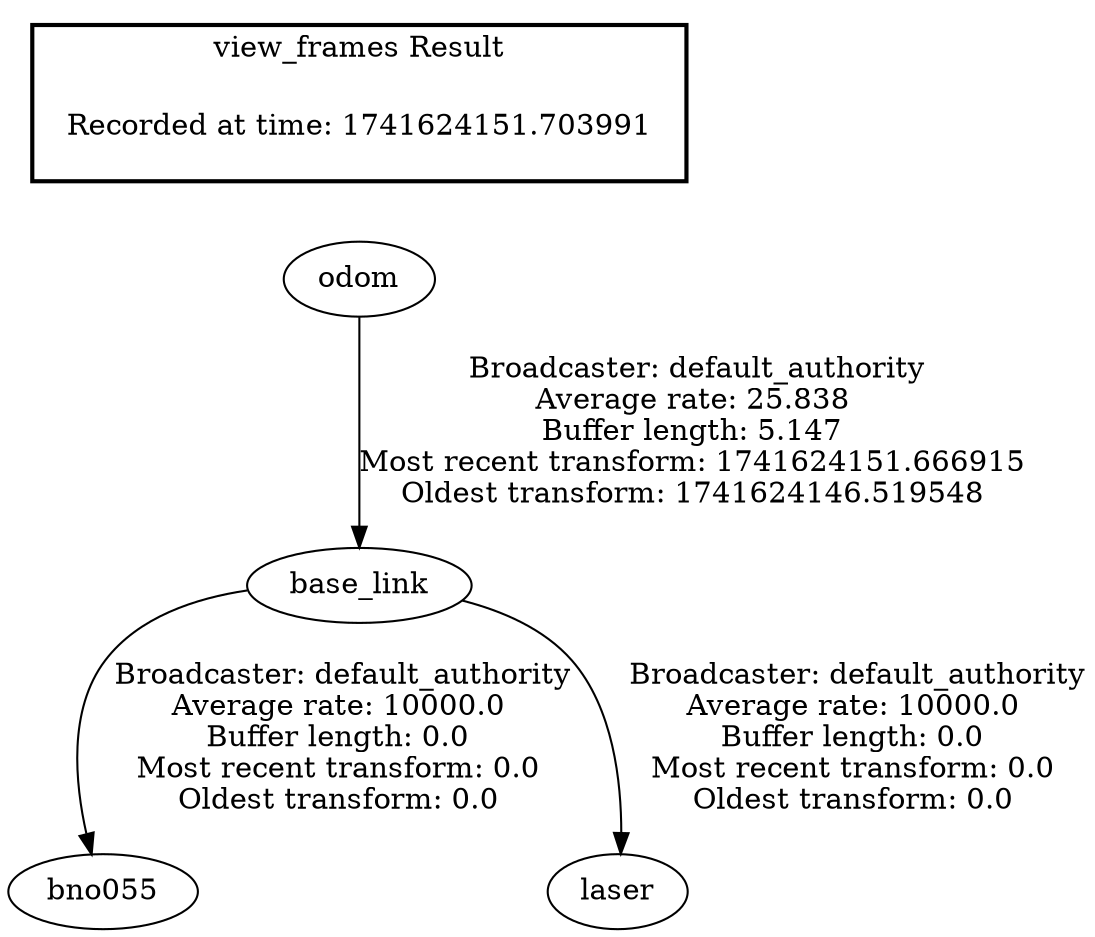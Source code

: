 digraph G {
"odom" -> "base_link"[label=" Broadcaster: default_authority\nAverage rate: 25.838\nBuffer length: 5.147\nMost recent transform: 1741624151.666915\nOldest transform: 1741624146.519548\n"];
"base_link" -> "bno055"[label=" Broadcaster: default_authority\nAverage rate: 10000.0\nBuffer length: 0.0\nMost recent transform: 0.0\nOldest transform: 0.0\n"];
"base_link" -> "laser"[label=" Broadcaster: default_authority\nAverage rate: 10000.0\nBuffer length: 0.0\nMost recent transform: 0.0\nOldest transform: 0.0\n"];
edge [style=invis];
 subgraph cluster_legend { style=bold; color=black; label ="view_frames Result";
"Recorded at time: 1741624151.703991"[ shape=plaintext ] ;
}->"odom";
}